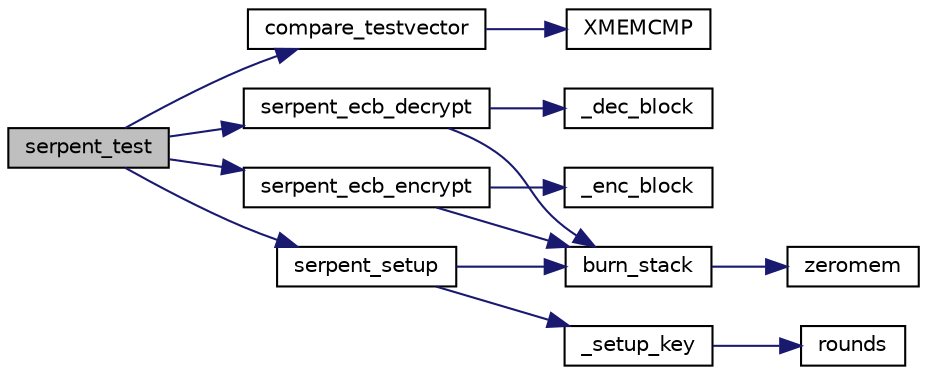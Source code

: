 digraph "serpent_test"
{
 // LATEX_PDF_SIZE
  edge [fontname="Helvetica",fontsize="10",labelfontname="Helvetica",labelfontsize="10"];
  node [fontname="Helvetica",fontsize="10",shape=record];
  rankdir="LR";
  Node36 [label="serpent_test",height=0.2,width=0.4,color="black", fillcolor="grey75", style="filled", fontcolor="black",tooltip=" "];
  Node36 -> Node37 [color="midnightblue",fontsize="10",style="solid",fontname="Helvetica"];
  Node37 [label="compare_testvector",height=0.2,width=0.4,color="black", fillcolor="white", style="filled",URL="$tomcrypt__misc_8h.html#a7764a7f27897c6182335752df00b5f8e",tooltip="Compare two test-vectors."];
  Node37 -> Node38 [color="midnightblue",fontsize="10",style="solid",fontname="Helvetica"];
  Node38 [label="XMEMCMP",height=0.2,width=0.4,color="black", fillcolor="white", style="filled",URL="$tomcrypt__cfg_8h.html#a372b974ec0ac07abcd55297554fe540f",tooltip=" "];
  Node36 -> Node39 [color="midnightblue",fontsize="10",style="solid",fontname="Helvetica"];
  Node39 [label="serpent_ecb_decrypt",height=0.2,width=0.4,color="black", fillcolor="white", style="filled",URL="$serpent_8c.html#a46de2073180230ec624b901f27572557",tooltip=" "];
  Node39 -> Node40 [color="midnightblue",fontsize="10",style="solid",fontname="Helvetica"];
  Node40 [label="_dec_block",height=0.2,width=0.4,color="black", fillcolor="white", style="filled",URL="$serpent_8c.html#a4c10773b4ec04ccb45a5e11610bc2dca",tooltip=" "];
  Node39 -> Node41 [color="midnightblue",fontsize="10",style="solid",fontname="Helvetica"];
  Node41 [label="burn_stack",height=0.2,width=0.4,color="black", fillcolor="white", style="filled",URL="$tomcrypt__misc_8h.html#aea4187c8bba7b6cd9a358041089680ac",tooltip="Burn some stack memory."];
  Node41 -> Node42 [color="midnightblue",fontsize="10",style="solid",fontname="Helvetica"];
  Node42 [label="zeromem",height=0.2,width=0.4,color="black", fillcolor="white", style="filled",URL="$tomcrypt__misc_8h.html#a63b6e188713790263bfd3612fe8b398f",tooltip="Zero a block of memory."];
  Node36 -> Node43 [color="midnightblue",fontsize="10",style="solid",fontname="Helvetica"];
  Node43 [label="serpent_ecb_encrypt",height=0.2,width=0.4,color="black", fillcolor="white", style="filled",URL="$serpent_8c.html#ab8c192997dc75850afe136b72d39a0f2",tooltip=" "];
  Node43 -> Node44 [color="midnightblue",fontsize="10",style="solid",fontname="Helvetica"];
  Node44 [label="_enc_block",height=0.2,width=0.4,color="black", fillcolor="white", style="filled",URL="$serpent_8c.html#a02dcf84f5a34c8c7c25ea6867b97c69d",tooltip=" "];
  Node43 -> Node41 [color="midnightblue",fontsize="10",style="solid",fontname="Helvetica"];
  Node36 -> Node45 [color="midnightblue",fontsize="10",style="solid",fontname="Helvetica"];
  Node45 [label="serpent_setup",height=0.2,width=0.4,color="black", fillcolor="white", style="filled",URL="$serpent_8c.html#a760fbf5d7d4d33e3f3510e372b1d8630",tooltip=" "];
  Node45 -> Node46 [color="midnightblue",fontsize="10",style="solid",fontname="Helvetica"];
  Node46 [label="_setup_key",height=0.2,width=0.4,color="black", fillcolor="white", style="filled",URL="$serpent_8c.html#a99215b029ae4d768772f33a10887e9d1",tooltip=" "];
  Node46 -> Node47 [color="midnightblue",fontsize="10",style="solid",fontname="Helvetica"];
  Node47 [label="rounds",height=0.2,width=0.4,color="black", fillcolor="white", style="filled",URL="$kseed_8c.html#a51da46362a22c8107683876e9c12ec82",tooltip=" "];
  Node45 -> Node41 [color="midnightblue",fontsize="10",style="solid",fontname="Helvetica"];
}
